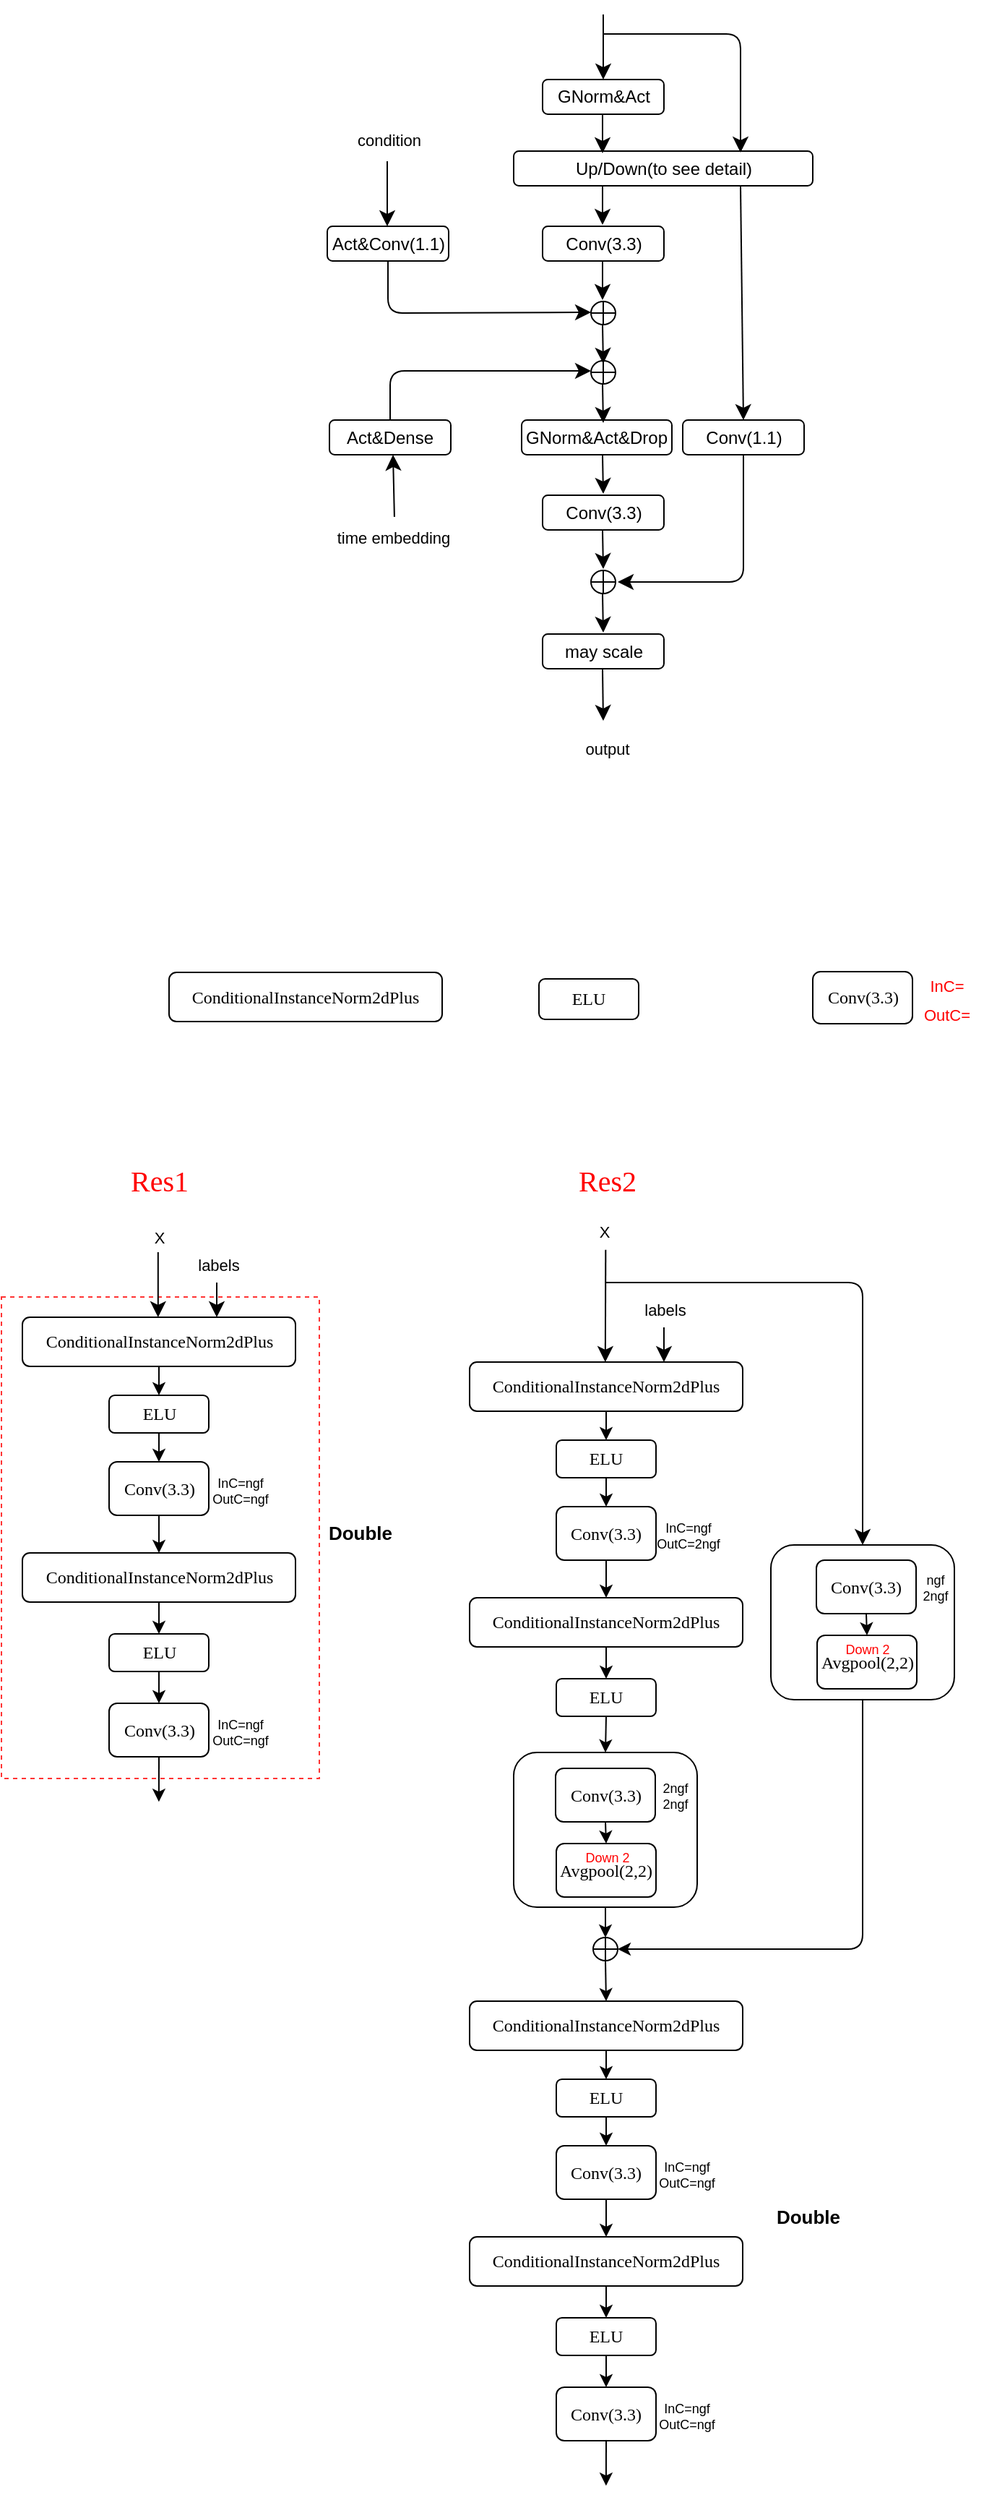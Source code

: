 <mxfile version="24.7.1" type="github">
  <diagram name="第 1 页" id="WY7e-I092N28eT6Ba04r">
    <mxGraphModel dx="1709" dy="1818" grid="0" gridSize="10" guides="1" tooltips="1" connect="1" arrows="1" fold="1" page="0" pageScale="1" pageWidth="827" pageHeight="1169" background="none" math="0" shadow="0">
      <root>
        <mxCell id="0" />
        <mxCell id="1" parent="0" />
        <mxCell id="3fjzQiBei5Zrd4goEmmM-80" value="" style="rounded=1;whiteSpace=wrap;html=1;" vertex="1" parent="1">
          <mxGeometry x="211.5" y="462" width="127" height="107" as="geometry" />
        </mxCell>
        <mxCell id="3fjzQiBei5Zrd4goEmmM-93" value="" style="rounded=0;whiteSpace=wrap;html=1;dashed=1;strokeColor=#FF3333;" vertex="1" parent="1">
          <mxGeometry x="-143" y="147" width="220" height="333" as="geometry" />
        </mxCell>
        <mxCell id="3fjzQiBei5Zrd4goEmmM-1" value="GNorm&amp;amp;Act" style="rounded=1;whiteSpace=wrap;html=1;labelBackgroundColor=none;" vertex="1" parent="1">
          <mxGeometry x="231.5" y="-695" width="84" height="24" as="geometry" />
        </mxCell>
        <mxCell id="3fjzQiBei5Zrd4goEmmM-2" value="" style="endArrow=classic;html=1;rounded=1;fontSize=12;startSize=8;endSize=8;labelBackgroundColor=none;fontColor=default;" edge="1" parent="1">
          <mxGeometry width="50" height="50" relative="1" as="geometry">
            <mxPoint x="273.5" y="-740" as="sourcePoint" />
            <mxPoint x="273.5" y="-695" as="targetPoint" />
          </mxGeometry>
        </mxCell>
        <mxCell id="3fjzQiBei5Zrd4goEmmM-3" value="Up/Down(to see detail)" style="rounded=1;whiteSpace=wrap;html=1;labelBackgroundColor=none;" vertex="1" parent="1">
          <mxGeometry x="211.5" y="-645.5" width="207" height="24" as="geometry" />
        </mxCell>
        <mxCell id="3fjzQiBei5Zrd4goEmmM-4" value="" style="endArrow=classic;html=1;rounded=1;fontSize=12;startSize=8;endSize=8;labelBackgroundColor=none;fontColor=default;" edge="1" parent="1">
          <mxGeometry width="50" height="50" relative="1" as="geometry">
            <mxPoint x="273" y="-671" as="sourcePoint" />
            <mxPoint x="273" y="-644" as="targetPoint" />
          </mxGeometry>
        </mxCell>
        <mxCell id="3fjzQiBei5Zrd4goEmmM-5" value="" style="endArrow=classic;html=1;rounded=1;fontSize=12;startSize=8;endSize=8;labelBackgroundColor=none;fontColor=default;" edge="1" parent="1">
          <mxGeometry width="50" height="50" relative="1" as="geometry">
            <mxPoint x="273.5" y="-726.5" as="sourcePoint" />
            <mxPoint x="368.5" y="-644.5" as="targetPoint" />
            <Array as="points">
              <mxPoint x="368.5" y="-726.5" />
            </Array>
          </mxGeometry>
        </mxCell>
        <mxCell id="3fjzQiBei5Zrd4goEmmM-6" value="Conv(3.3)" style="rounded=1;whiteSpace=wrap;html=1;labelBackgroundColor=none;" vertex="1" parent="1">
          <mxGeometry x="231.5" y="-593.5" width="84" height="24" as="geometry" />
        </mxCell>
        <mxCell id="3fjzQiBei5Zrd4goEmmM-7" value="" style="endArrow=classic;html=1;rounded=1;fontSize=12;startSize=8;endSize=8;labelBackgroundColor=none;fontColor=default;" edge="1" parent="1">
          <mxGeometry width="50" height="50" relative="1" as="geometry">
            <mxPoint x="273" y="-621.5" as="sourcePoint" />
            <mxPoint x="273" y="-594.5" as="targetPoint" />
          </mxGeometry>
        </mxCell>
        <mxCell id="3fjzQiBei5Zrd4goEmmM-8" value="" style="endArrow=classic;html=1;rounded=1;fontSize=12;startSize=8;endSize=8;labelBackgroundColor=none;fontColor=default;" edge="1" parent="1">
          <mxGeometry width="50" height="50" relative="1" as="geometry">
            <mxPoint x="273" y="-569.5" as="sourcePoint" />
            <mxPoint x="273" y="-542.5" as="targetPoint" />
          </mxGeometry>
        </mxCell>
        <mxCell id="3fjzQiBei5Zrd4goEmmM-9" value="" style="shape=orEllipse;perimeter=ellipsePerimeter;whiteSpace=wrap;html=1;backgroundOutline=1;rounded=1;labelBackgroundColor=none;" vertex="1" parent="1">
          <mxGeometry x="265" y="-541.5" width="17" height="16" as="geometry" />
        </mxCell>
        <mxCell id="3fjzQiBei5Zrd4goEmmM-10" value="Act&amp;amp;Dense" style="rounded=1;whiteSpace=wrap;html=1;labelBackgroundColor=none;" vertex="1" parent="1">
          <mxGeometry x="84" y="-459.5" width="84" height="24" as="geometry" />
        </mxCell>
        <mxCell id="3fjzQiBei5Zrd4goEmmM-11" value="" style="endArrow=classic;html=1;rounded=1;fontSize=12;startSize=8;endSize=8;exitX=0.51;exitY=0.097;exitDx=0;exitDy=0;exitPerimeter=0;labelBackgroundColor=none;fontColor=default;" edge="1" parent="1" source="3fjzQiBei5Zrd4goEmmM-12">
          <mxGeometry width="50" height="50" relative="1" as="geometry">
            <mxPoint x="130" y="-391.5" as="sourcePoint" />
            <mxPoint x="128" y="-435.5" as="targetPoint" />
          </mxGeometry>
        </mxCell>
        <mxCell id="3fjzQiBei5Zrd4goEmmM-12" value="&lt;font style=&quot;font-size: 11px;&quot;&gt;time embedding&lt;/font&gt;" style="text;html=1;align=center;verticalAlign=middle;resizable=0;points=[];autosize=1;strokeColor=none;fillColor=none;fontSize=16;rounded=1;labelBackgroundColor=none;" vertex="1" parent="1">
          <mxGeometry x="80" y="-395.5" width="96" height="31" as="geometry" />
        </mxCell>
        <mxCell id="3fjzQiBei5Zrd4goEmmM-13" value="Act&amp;amp;Conv(1.1)" style="rounded=1;whiteSpace=wrap;html=1;labelBackgroundColor=none;" vertex="1" parent="1">
          <mxGeometry x="82.5" y="-593.5" width="84" height="24" as="geometry" />
        </mxCell>
        <mxCell id="3fjzQiBei5Zrd4goEmmM-14" value="" style="endArrow=classic;html=1;rounded=1;fontSize=12;startSize=8;endSize=8;labelBackgroundColor=none;fontColor=default;" edge="1" parent="1">
          <mxGeometry width="50" height="50" relative="1" as="geometry">
            <mxPoint x="124" y="-638.5" as="sourcePoint" />
            <mxPoint x="124" y="-593.5" as="targetPoint" />
          </mxGeometry>
        </mxCell>
        <mxCell id="3fjzQiBei5Zrd4goEmmM-15" value="" style="endArrow=classic;html=1;rounded=1;fontSize=12;startSize=8;endSize=8;exitX=0.5;exitY=1;exitDx=0;exitDy=0;labelBackgroundColor=none;fontColor=default;" edge="1" parent="1" source="3fjzQiBei5Zrd4goEmmM-13">
          <mxGeometry width="50" height="50" relative="1" as="geometry">
            <mxPoint x="115.5" y="-533.5" as="sourcePoint" />
            <mxPoint x="265" y="-534" as="targetPoint" />
            <Array as="points">
              <mxPoint x="124.5" y="-533.5" />
            </Array>
          </mxGeometry>
        </mxCell>
        <mxCell id="3fjzQiBei5Zrd4goEmmM-16" value="&lt;span style=&quot;font-size: 11px;&quot;&gt;condition&lt;/span&gt;" style="text;html=1;align=center;verticalAlign=middle;resizable=0;points=[];autosize=1;strokeColor=none;fillColor=none;fontSize=16;rounded=1;labelBackgroundColor=none;" vertex="1" parent="1">
          <mxGeometry x="93.5" y="-671" width="62" height="31" as="geometry" />
        </mxCell>
        <mxCell id="3fjzQiBei5Zrd4goEmmM-17" value="" style="endArrow=classic;html=1;rounded=1;fontSize=12;startSize=8;endSize=8;labelBackgroundColor=none;fontColor=default;" edge="1" parent="1">
          <mxGeometry width="50" height="50" relative="1" as="geometry">
            <mxPoint x="126" y="-459.5" as="sourcePoint" />
            <mxPoint x="265" y="-493.5" as="targetPoint" />
            <Array as="points">
              <mxPoint x="126" y="-493.5" />
            </Array>
          </mxGeometry>
        </mxCell>
        <mxCell id="3fjzQiBei5Zrd4goEmmM-18" value="" style="shape=orEllipse;perimeter=ellipsePerimeter;whiteSpace=wrap;html=1;backgroundOutline=1;rounded=1;labelBackgroundColor=none;" vertex="1" parent="1">
          <mxGeometry x="265" y="-500.5" width="17" height="16" as="geometry" />
        </mxCell>
        <mxCell id="3fjzQiBei5Zrd4goEmmM-19" value="" style="endArrow=classic;html=1;rounded=1;fontSize=12;startSize=8;endSize=8;labelBackgroundColor=none;fontColor=default;" edge="1" parent="1">
          <mxGeometry width="50" height="50" relative="1" as="geometry">
            <mxPoint x="273" y="-525.5" as="sourcePoint" />
            <mxPoint x="273.5" y="-498.5" as="targetPoint" />
          </mxGeometry>
        </mxCell>
        <mxCell id="3fjzQiBei5Zrd4goEmmM-20" value="GNorm&amp;amp;Act&amp;amp;Drop" style="rounded=1;whiteSpace=wrap;html=1;labelBackgroundColor=none;" vertex="1" parent="1">
          <mxGeometry x="217" y="-459.5" width="104" height="24" as="geometry" />
        </mxCell>
        <mxCell id="3fjzQiBei5Zrd4goEmmM-21" value="" style="endArrow=classic;html=1;rounded=1;fontSize=12;startSize=8;endSize=8;labelBackgroundColor=none;fontColor=default;" edge="1" parent="1">
          <mxGeometry width="50" height="50" relative="1" as="geometry">
            <mxPoint x="273" y="-484.5" as="sourcePoint" />
            <mxPoint x="273.5" y="-457.5" as="targetPoint" />
          </mxGeometry>
        </mxCell>
        <mxCell id="3fjzQiBei5Zrd4goEmmM-22" value="Conv(3.3)" style="rounded=1;whiteSpace=wrap;html=1;labelBackgroundColor=none;" vertex="1" parent="1">
          <mxGeometry x="231.5" y="-407.5" width="84" height="24" as="geometry" />
        </mxCell>
        <mxCell id="3fjzQiBei5Zrd4goEmmM-23" value="" style="endArrow=classic;html=1;rounded=1;fontSize=12;startSize=8;endSize=8;labelBackgroundColor=none;fontColor=default;" edge="1" parent="1">
          <mxGeometry width="50" height="50" relative="1" as="geometry">
            <mxPoint x="273" y="-435.5" as="sourcePoint" />
            <mxPoint x="273.5" y="-408.5" as="targetPoint" />
          </mxGeometry>
        </mxCell>
        <mxCell id="3fjzQiBei5Zrd4goEmmM-24" value="Conv(1.1)" style="rounded=1;whiteSpace=wrap;html=1;labelBackgroundColor=none;" vertex="1" parent="1">
          <mxGeometry x="328.5" y="-459.5" width="84" height="24" as="geometry" />
        </mxCell>
        <mxCell id="3fjzQiBei5Zrd4goEmmM-25" value="" style="endArrow=classic;html=1;rounded=1;fontSize=12;startSize=8;endSize=8;entryX=0.5;entryY=0;entryDx=0;entryDy=0;labelBackgroundColor=none;fontColor=default;" edge="1" parent="1" target="3fjzQiBei5Zrd4goEmmM-24">
          <mxGeometry width="50" height="50" relative="1" as="geometry">
            <mxPoint x="368.5" y="-621.5" as="sourcePoint" />
            <mxPoint x="368.5" y="-563.5" as="targetPoint" />
          </mxGeometry>
        </mxCell>
        <mxCell id="3fjzQiBei5Zrd4goEmmM-26" value="" style="shape=orEllipse;perimeter=ellipsePerimeter;whiteSpace=wrap;html=1;backgroundOutline=1;rounded=1;labelBackgroundColor=none;" vertex="1" parent="1">
          <mxGeometry x="265" y="-355.5" width="17" height="16" as="geometry" />
        </mxCell>
        <mxCell id="3fjzQiBei5Zrd4goEmmM-27" value="" style="endArrow=classic;html=1;rounded=1;fontSize=12;startSize=8;endSize=8;labelBackgroundColor=none;fontColor=default;" edge="1" parent="1">
          <mxGeometry width="50" height="50" relative="1" as="geometry">
            <mxPoint x="273" y="-383.5" as="sourcePoint" />
            <mxPoint x="273.5" y="-356.5" as="targetPoint" />
          </mxGeometry>
        </mxCell>
        <mxCell id="3fjzQiBei5Zrd4goEmmM-28" value="" style="endArrow=classic;html=1;rounded=1;fontSize=12;startSize=8;endSize=8;exitX=0.5;exitY=1;exitDx=0;exitDy=0;labelBackgroundColor=none;fontColor=default;" edge="1" parent="1" source="3fjzQiBei5Zrd4goEmmM-24">
          <mxGeometry width="50" height="50" relative="1" as="geometry">
            <mxPoint x="369" y="-433.5" as="sourcePoint" />
            <mxPoint x="283.5" y="-347.5" as="targetPoint" />
            <Array as="points">
              <mxPoint x="370.5" y="-347.5" />
            </Array>
          </mxGeometry>
        </mxCell>
        <mxCell id="3fjzQiBei5Zrd4goEmmM-29" value="may scale" style="rounded=1;whiteSpace=wrap;html=1;labelBackgroundColor=none;" vertex="1" parent="1">
          <mxGeometry x="231.5" y="-311.5" width="84" height="24" as="geometry" />
        </mxCell>
        <mxCell id="3fjzQiBei5Zrd4goEmmM-30" value="" style="endArrow=classic;html=1;rounded=1;fontSize=12;startSize=8;endSize=8;labelBackgroundColor=none;fontColor=default;" edge="1" parent="1">
          <mxGeometry width="50" height="50" relative="1" as="geometry">
            <mxPoint x="273" y="-339.5" as="sourcePoint" />
            <mxPoint x="273.5" y="-312.5" as="targetPoint" />
          </mxGeometry>
        </mxCell>
        <mxCell id="3fjzQiBei5Zrd4goEmmM-31" value="" style="endArrow=classic;html=1;rounded=1;fontSize=12;startSize=8;endSize=8;labelBackgroundColor=none;fontColor=default;" edge="1" parent="1">
          <mxGeometry width="50" height="50" relative="1" as="geometry">
            <mxPoint x="273" y="-287.5" as="sourcePoint" />
            <mxPoint x="273.5" y="-251.5" as="targetPoint" />
          </mxGeometry>
        </mxCell>
        <mxCell id="3fjzQiBei5Zrd4goEmmM-32" value="&lt;font style=&quot;font-size: 11px;&quot;&gt;output&lt;/font&gt;" style="text;html=1;align=center;verticalAlign=middle;resizable=0;points=[];autosize=1;strokeColor=none;fillColor=none;fontSize=16;rounded=1;labelBackgroundColor=none;" vertex="1" parent="1">
          <mxGeometry x="251" y="-249.5" width="49" height="31" as="geometry" />
        </mxCell>
        <mxCell id="3fjzQiBei5Zrd4goEmmM-47" style="edgeStyle=orthogonalEdgeStyle;rounded=1;orthogonalLoop=1;jettySize=auto;html=1;exitX=0.5;exitY=1;exitDx=0;exitDy=0;entryX=0.5;entryY=0;entryDx=0;entryDy=0;" edge="1" parent="1" source="3fjzQiBei5Zrd4goEmmM-34" target="3fjzQiBei5Zrd4goEmmM-42">
          <mxGeometry relative="1" as="geometry">
            <mxPoint x="-34" y="230" as="targetPoint" />
          </mxGeometry>
        </mxCell>
        <mxCell id="3fjzQiBei5Zrd4goEmmM-34" value="&lt;font face=&quot;Times New Roman&quot;&gt;ConditionalInstanceNorm2dPlus&lt;/font&gt;" style="rounded=1;whiteSpace=wrap;html=1;" vertex="1" parent="1">
          <mxGeometry x="-128.5" y="161" width="189" height="34" as="geometry" />
        </mxCell>
        <mxCell id="3fjzQiBei5Zrd4goEmmM-35" value="&lt;font face=&quot;Times New Roman&quot;&gt;ELU&lt;/font&gt;" style="rounded=1;whiteSpace=wrap;html=1;" vertex="1" parent="1">
          <mxGeometry x="229" y="-73" width="69" height="28" as="geometry" />
        </mxCell>
        <mxCell id="3fjzQiBei5Zrd4goEmmM-36" value="&lt;font face=&quot;Times New Roman&quot;&gt;Conv(3.3)&lt;/font&gt;" style="rounded=1;whiteSpace=wrap;html=1;" vertex="1" parent="1">
          <mxGeometry x="418.5" y="-78" width="69" height="36" as="geometry" />
        </mxCell>
        <mxCell id="3fjzQiBei5Zrd4goEmmM-37" value="&lt;font color=&quot;#ff0000&quot;&gt;&lt;span style=&quot;font-size: 11px;&quot;&gt;InC=&lt;/span&gt;&lt;/font&gt;&lt;div&gt;&lt;font color=&quot;#ff0000&quot;&gt;&lt;span style=&quot;font-size: 11px;&quot;&gt;OutC=&lt;/span&gt;&lt;/font&gt;&lt;/div&gt;" style="text;html=1;align=center;verticalAlign=middle;resizable=0;points=[];autosize=1;strokeColor=none;fillColor=none;fontSize=16;rounded=1;labelBackgroundColor=none;" vertex="1" parent="1">
          <mxGeometry x="486" y="-85.5" width="50" height="50" as="geometry" />
        </mxCell>
        <mxCell id="3fjzQiBei5Zrd4goEmmM-38" value="&lt;font color=&quot;#ff0000&quot; face=&quot;Times New Roman&quot; style=&quot;font-size: 20px;&quot;&gt;Res1&lt;/font&gt;" style="text;html=1;align=center;verticalAlign=middle;resizable=0;points=[];autosize=1;strokeColor=none;fillColor=none;fontSize=16;rounded=1;labelBackgroundColor=none;" vertex="1" parent="1">
          <mxGeometry x="-63" y="48" width="58" height="36" as="geometry" />
        </mxCell>
        <mxCell id="3fjzQiBei5Zrd4goEmmM-58" style="edgeStyle=orthogonalEdgeStyle;rounded=1;orthogonalLoop=1;jettySize=auto;html=1;exitX=0.5;exitY=1;exitDx=0;exitDy=0;entryX=0.5;entryY=0;entryDx=0;entryDy=0;" edge="1" parent="1" source="3fjzQiBei5Zrd4goEmmM-39" target="3fjzQiBei5Zrd4goEmmM-53">
          <mxGeometry relative="1" as="geometry" />
        </mxCell>
        <mxCell id="3fjzQiBei5Zrd4goEmmM-39" value="&lt;font face=&quot;Times New Roman&quot;&gt;Conv(3.3)&lt;/font&gt;" style="rounded=1;whiteSpace=wrap;html=1;" vertex="1" parent="1">
          <mxGeometry x="-68.5" y="261" width="69" height="37" as="geometry" />
        </mxCell>
        <mxCell id="3fjzQiBei5Zrd4goEmmM-40" value="&lt;font style=&quot;font-size: 9px;&quot;&gt;&lt;span style=&quot;font-size: 9px;&quot;&gt;InC=ngf&lt;/span&gt;&lt;/font&gt;&lt;div style=&quot;font-size: 9px;&quot;&gt;&lt;font style=&quot;font-size: 9px;&quot;&gt;&lt;span style=&quot;font-size: 9px;&quot;&gt;OutC=ngf&lt;/span&gt;&lt;/font&gt;&lt;/div&gt;" style="text;html=1;align=center;verticalAlign=middle;resizable=0;points=[];autosize=1;strokeColor=none;fillColor=none;fontSize=9;rounded=1;labelBackgroundColor=none;" vertex="1" parent="1">
          <mxGeometry x="-7" y="263.5" width="57" height="34" as="geometry" />
        </mxCell>
        <mxCell id="3fjzQiBei5Zrd4goEmmM-41" value="&lt;font face=&quot;Times New Roman&quot;&gt;ConditionalInstanceNorm2dPlus&lt;/font&gt;" style="rounded=1;whiteSpace=wrap;html=1;" vertex="1" parent="1">
          <mxGeometry x="-27" y="-77.5" width="189" height="34" as="geometry" />
        </mxCell>
        <mxCell id="3fjzQiBei5Zrd4goEmmM-49" style="edgeStyle=orthogonalEdgeStyle;rounded=1;orthogonalLoop=1;jettySize=auto;html=1;exitX=0.5;exitY=1;exitDx=0;exitDy=0;entryX=0.5;entryY=0;entryDx=0;entryDy=0;" edge="1" parent="1" source="3fjzQiBei5Zrd4goEmmM-42" target="3fjzQiBei5Zrd4goEmmM-39">
          <mxGeometry relative="1" as="geometry" />
        </mxCell>
        <mxCell id="3fjzQiBei5Zrd4goEmmM-42" value="&lt;font face=&quot;Times New Roman&quot;&gt;ELU&lt;/font&gt;" style="rounded=1;whiteSpace=wrap;html=1;" vertex="1" parent="1">
          <mxGeometry x="-68.5" y="215" width="69" height="26" as="geometry" />
        </mxCell>
        <mxCell id="3fjzQiBei5Zrd4goEmmM-43" value="" style="endArrow=classic;html=1;rounded=1;fontSize=12;startSize=8;endSize=8;labelBackgroundColor=none;fontColor=default;" edge="1" parent="1">
          <mxGeometry width="50" height="50" relative="1" as="geometry">
            <mxPoint x="-34.59" y="116" as="sourcePoint" />
            <mxPoint x="-34.59" y="161" as="targetPoint" />
          </mxGeometry>
        </mxCell>
        <mxCell id="3fjzQiBei5Zrd4goEmmM-45" value="&lt;span style=&quot;font-size: 11px;&quot;&gt;labels&lt;/span&gt;" style="text;html=1;align=center;verticalAlign=middle;resizable=0;points=[];autosize=1;strokeColor=none;fillColor=none;fontSize=16;rounded=1;labelBackgroundColor=none;" vertex="1" parent="1">
          <mxGeometry x="-17" y="107" width="47" height="31" as="geometry" />
        </mxCell>
        <mxCell id="3fjzQiBei5Zrd4goEmmM-46" value="&lt;span style=&quot;font-size: 11px;&quot;&gt;X&lt;/span&gt;" style="text;html=1;align=center;verticalAlign=middle;resizable=0;points=[];autosize=1;strokeColor=none;fillColor=none;fontSize=16;rounded=1;labelBackgroundColor=none;" vertex="1" parent="1">
          <mxGeometry x="-46.5" y="88" width="25" height="31" as="geometry" />
        </mxCell>
        <mxCell id="3fjzQiBei5Zrd4goEmmM-51" value="" style="endArrow=classic;html=1;rounded=1;fontSize=12;startSize=8;endSize=8;labelBackgroundColor=none;fontColor=default;" edge="1" parent="1">
          <mxGeometry width="50" height="50" relative="1" as="geometry">
            <mxPoint x="6" y="137" as="sourcePoint" />
            <mxPoint x="6" y="161" as="targetPoint" />
          </mxGeometry>
        </mxCell>
        <mxCell id="3fjzQiBei5Zrd4goEmmM-52" style="edgeStyle=orthogonalEdgeStyle;rounded=1;orthogonalLoop=1;jettySize=auto;html=1;exitX=0.5;exitY=1;exitDx=0;exitDy=0;entryX=0.5;entryY=0;entryDx=0;entryDy=0;" edge="1" parent="1" source="3fjzQiBei5Zrd4goEmmM-53" target="3fjzQiBei5Zrd4goEmmM-54">
          <mxGeometry relative="1" as="geometry">
            <mxPoint x="-34" y="395" as="targetPoint" />
          </mxGeometry>
        </mxCell>
        <mxCell id="3fjzQiBei5Zrd4goEmmM-53" value="&lt;font face=&quot;Times New Roman&quot;&gt;ConditionalInstanceNorm2dPlus&lt;/font&gt;" style="rounded=1;whiteSpace=wrap;html=1;" vertex="1" parent="1">
          <mxGeometry x="-128.5" y="324" width="189" height="34" as="geometry" />
        </mxCell>
        <mxCell id="3fjzQiBei5Zrd4goEmmM-60" style="edgeStyle=orthogonalEdgeStyle;rounded=1;orthogonalLoop=1;jettySize=auto;html=1;exitX=0.5;exitY=1;exitDx=0;exitDy=0;entryX=0.5;entryY=0;entryDx=0;entryDy=0;" edge="1" parent="1" source="3fjzQiBei5Zrd4goEmmM-54" target="3fjzQiBei5Zrd4goEmmM-59">
          <mxGeometry relative="1" as="geometry" />
        </mxCell>
        <mxCell id="3fjzQiBei5Zrd4goEmmM-54" value="&lt;font face=&quot;Times New Roman&quot;&gt;ELU&lt;/font&gt;" style="rounded=1;whiteSpace=wrap;html=1;" vertex="1" parent="1">
          <mxGeometry x="-68.5" y="380" width="69" height="26" as="geometry" />
        </mxCell>
        <mxCell id="3fjzQiBei5Zrd4goEmmM-62" style="edgeStyle=orthogonalEdgeStyle;rounded=1;orthogonalLoop=1;jettySize=auto;html=1;exitX=0.5;exitY=1;exitDx=0;exitDy=0;" edge="1" parent="1" source="3fjzQiBei5Zrd4goEmmM-59">
          <mxGeometry relative="1" as="geometry">
            <mxPoint x="-34.059" y="496.118" as="targetPoint" />
          </mxGeometry>
        </mxCell>
        <mxCell id="3fjzQiBei5Zrd4goEmmM-59" value="&lt;font face=&quot;Times New Roman&quot;&gt;Conv(3.3)&lt;/font&gt;" style="rounded=1;whiteSpace=wrap;html=1;" vertex="1" parent="1">
          <mxGeometry x="-68.5" y="428" width="69" height="37" as="geometry" />
        </mxCell>
        <mxCell id="3fjzQiBei5Zrd4goEmmM-61" value="&lt;font style=&quot;font-size: 9px;&quot;&gt;&lt;span style=&quot;font-size: 9px;&quot;&gt;InC=ngf&lt;/span&gt;&lt;/font&gt;&lt;div style=&quot;font-size: 9px;&quot;&gt;&lt;font style=&quot;font-size: 9px;&quot;&gt;&lt;span style=&quot;font-size: 9px;&quot;&gt;OutC=ngf&lt;/span&gt;&lt;/font&gt;&lt;/div&gt;" style="text;html=1;align=center;verticalAlign=middle;resizable=0;points=[];autosize=1;strokeColor=none;fillColor=none;fontSize=9;rounded=1;labelBackgroundColor=none;" vertex="1" parent="1">
          <mxGeometry x="-7" y="431" width="57" height="34" as="geometry" />
        </mxCell>
        <mxCell id="3fjzQiBei5Zrd4goEmmM-63" style="edgeStyle=orthogonalEdgeStyle;rounded=1;orthogonalLoop=1;jettySize=auto;html=1;exitX=0.5;exitY=1;exitDx=0;exitDy=0;entryX=0.5;entryY=0;entryDx=0;entryDy=0;" edge="1" parent="1" source="3fjzQiBei5Zrd4goEmmM-64" target="3fjzQiBei5Zrd4goEmmM-70">
          <mxGeometry relative="1" as="geometry">
            <mxPoint x="275.5" y="261" as="targetPoint" />
          </mxGeometry>
        </mxCell>
        <mxCell id="3fjzQiBei5Zrd4goEmmM-64" value="&lt;font face=&quot;Times New Roman&quot;&gt;ConditionalInstanceNorm2dPlus&lt;/font&gt;" style="rounded=1;whiteSpace=wrap;html=1;" vertex="1" parent="1">
          <mxGeometry x="181" y="192" width="189" height="34" as="geometry" />
        </mxCell>
        <mxCell id="3fjzQiBei5Zrd4goEmmM-65" value="&lt;font color=&quot;#ff0000&quot; face=&quot;Times New Roman&quot; style=&quot;font-size: 20px;&quot;&gt;Res2&lt;/font&gt;" style="text;html=1;align=center;verticalAlign=middle;resizable=0;points=[];autosize=1;strokeColor=none;fillColor=none;fontSize=16;rounded=1;labelBackgroundColor=none;" vertex="1" parent="1">
          <mxGeometry x="246.5" y="48" width="58" height="36" as="geometry" />
        </mxCell>
        <mxCell id="3fjzQiBei5Zrd4goEmmM-66" style="edgeStyle=orthogonalEdgeStyle;rounded=1;orthogonalLoop=1;jettySize=auto;html=1;exitX=0.5;exitY=1;exitDx=0;exitDy=0;entryX=0.5;entryY=0;entryDx=0;entryDy=0;" edge="1" parent="1" source="3fjzQiBei5Zrd4goEmmM-67" target="3fjzQiBei5Zrd4goEmmM-76">
          <mxGeometry relative="1" as="geometry" />
        </mxCell>
        <mxCell id="3fjzQiBei5Zrd4goEmmM-67" value="&lt;font face=&quot;Times New Roman&quot;&gt;Conv(3.3)&lt;/font&gt;" style="rounded=1;whiteSpace=wrap;html=1;" vertex="1" parent="1">
          <mxGeometry x="241" y="292" width="69" height="37" as="geometry" />
        </mxCell>
        <mxCell id="3fjzQiBei5Zrd4goEmmM-68" value="&lt;font style=&quot;font-size: 9px;&quot;&gt;&lt;span style=&quot;font-size: 9px;&quot;&gt;InC=ngf&lt;/span&gt;&lt;/font&gt;&lt;div style=&quot;font-size: 9px;&quot;&gt;&lt;font style=&quot;font-size: 9px;&quot;&gt;&lt;span style=&quot;font-size: 9px;&quot;&gt;OutC=2ngf&lt;/span&gt;&lt;/font&gt;&lt;/div&gt;" style="text;html=1;align=center;verticalAlign=middle;resizable=0;points=[];autosize=1;strokeColor=none;fillColor=none;fontSize=9;rounded=1;labelBackgroundColor=none;" vertex="1" parent="1">
          <mxGeometry x="300.5" y="294.5" width="62" height="34" as="geometry" />
        </mxCell>
        <mxCell id="3fjzQiBei5Zrd4goEmmM-69" style="edgeStyle=orthogonalEdgeStyle;rounded=1;orthogonalLoop=1;jettySize=auto;html=1;exitX=0.5;exitY=1;exitDx=0;exitDy=0;entryX=0.5;entryY=0;entryDx=0;entryDy=0;" edge="1" parent="1" source="3fjzQiBei5Zrd4goEmmM-70" target="3fjzQiBei5Zrd4goEmmM-67">
          <mxGeometry relative="1" as="geometry" />
        </mxCell>
        <mxCell id="3fjzQiBei5Zrd4goEmmM-70" value="&lt;font face=&quot;Times New Roman&quot;&gt;ELU&lt;/font&gt;" style="rounded=1;whiteSpace=wrap;html=1;" vertex="1" parent="1">
          <mxGeometry x="241" y="246" width="69" height="26" as="geometry" />
        </mxCell>
        <mxCell id="3fjzQiBei5Zrd4goEmmM-71" value="" style="endArrow=classic;html=1;rounded=1;fontSize=12;startSize=8;endSize=8;labelBackgroundColor=none;fontColor=default;exitX=0.567;exitY=0.981;exitDx=0;exitDy=0;exitPerimeter=0;" edge="1" parent="1" source="3fjzQiBei5Zrd4goEmmM-73">
          <mxGeometry width="50" height="50" relative="1" as="geometry">
            <mxPoint x="274.91" y="147" as="sourcePoint" />
            <mxPoint x="274.91" y="192" as="targetPoint" />
          </mxGeometry>
        </mxCell>
        <mxCell id="3fjzQiBei5Zrd4goEmmM-72" value="&lt;span style=&quot;font-size: 11px;&quot;&gt;labels&lt;/span&gt;" style="text;html=1;align=center;verticalAlign=middle;resizable=0;points=[];autosize=1;strokeColor=none;fillColor=none;fontSize=16;rounded=1;labelBackgroundColor=none;" vertex="1" parent="1">
          <mxGeometry x="292.5" y="138" width="47" height="31" as="geometry" />
        </mxCell>
        <mxCell id="3fjzQiBei5Zrd4goEmmM-73" value="&lt;span style=&quot;font-size: 11px;&quot;&gt;X&lt;/span&gt;" style="text;html=1;align=center;verticalAlign=middle;resizable=0;points=[];autosize=1;strokeColor=none;fillColor=none;fontSize=16;rounded=1;labelBackgroundColor=none;" vertex="1" parent="1">
          <mxGeometry x="261" y="84" width="25" height="31" as="geometry" />
        </mxCell>
        <mxCell id="3fjzQiBei5Zrd4goEmmM-74" value="" style="endArrow=classic;html=1;rounded=1;fontSize=12;startSize=8;endSize=8;labelBackgroundColor=none;fontColor=default;" edge="1" parent="1">
          <mxGeometry width="50" height="50" relative="1" as="geometry">
            <mxPoint x="315.5" y="168" as="sourcePoint" />
            <mxPoint x="315.5" y="192" as="targetPoint" />
          </mxGeometry>
        </mxCell>
        <mxCell id="3fjzQiBei5Zrd4goEmmM-75" style="edgeStyle=orthogonalEdgeStyle;rounded=1;orthogonalLoop=1;jettySize=auto;html=1;exitX=0.5;exitY=1;exitDx=0;exitDy=0;entryX=0.5;entryY=0;entryDx=0;entryDy=0;" edge="1" parent="1" source="3fjzQiBei5Zrd4goEmmM-76" target="3fjzQiBei5Zrd4goEmmM-78">
          <mxGeometry relative="1" as="geometry">
            <mxPoint x="275.5" y="426" as="targetPoint" />
          </mxGeometry>
        </mxCell>
        <mxCell id="3fjzQiBei5Zrd4goEmmM-76" value="&lt;font face=&quot;Times New Roman&quot;&gt;ConditionalInstanceNorm2dPlus&lt;/font&gt;" style="rounded=1;whiteSpace=wrap;html=1;" vertex="1" parent="1">
          <mxGeometry x="181" y="355" width="189" height="34" as="geometry" />
        </mxCell>
        <mxCell id="3fjzQiBei5Zrd4goEmmM-77" style="edgeStyle=orthogonalEdgeStyle;rounded=1;orthogonalLoop=1;jettySize=auto;html=1;exitX=0.5;exitY=1;exitDx=0;exitDy=0;entryX=0.5;entryY=0;entryDx=0;entryDy=0;" edge="1" parent="1" source="3fjzQiBei5Zrd4goEmmM-78" target="3fjzQiBei5Zrd4goEmmM-80">
          <mxGeometry relative="1" as="geometry" />
        </mxCell>
        <mxCell id="3fjzQiBei5Zrd4goEmmM-78" value="&lt;font face=&quot;Times New Roman&quot;&gt;ELU&lt;/font&gt;" style="rounded=1;whiteSpace=wrap;html=1;" vertex="1" parent="1">
          <mxGeometry x="241" y="411" width="69" height="26" as="geometry" />
        </mxCell>
        <mxCell id="3fjzQiBei5Zrd4goEmmM-99" style="edgeStyle=orthogonalEdgeStyle;rounded=1;orthogonalLoop=1;jettySize=auto;html=1;exitX=0.5;exitY=1;exitDx=0;exitDy=0;entryX=0.5;entryY=0;entryDx=0;entryDy=0;" edge="1" parent="1" source="3fjzQiBei5Zrd4goEmmM-80" target="3fjzQiBei5Zrd4goEmmM-97">
          <mxGeometry relative="1" as="geometry" />
        </mxCell>
        <mxCell id="3fjzQiBei5Zrd4goEmmM-81" value="&lt;font style=&quot;font-size: 9px;&quot;&gt;&lt;span style=&quot;font-size: 9px;&quot;&gt;2ngf&lt;/span&gt;&lt;/font&gt;&lt;div style=&quot;font-size: 9px;&quot;&gt;&lt;font style=&quot;font-size: 9px;&quot;&gt;&lt;span style=&quot;font-size: 9px;&quot;&gt;2ngf&lt;/span&gt;&lt;/font&gt;&lt;/div&gt;" style="text;html=1;align=center;verticalAlign=middle;resizable=0;points=[];autosize=1;strokeColor=none;fillColor=none;fontSize=9;rounded=1;labelBackgroundColor=none;" vertex="1" parent="1">
          <mxGeometry x="304.5" y="474.5" width="36" height="34" as="geometry" />
        </mxCell>
        <mxCell id="3fjzQiBei5Zrd4goEmmM-88" style="edgeStyle=orthogonalEdgeStyle;rounded=1;orthogonalLoop=1;jettySize=auto;html=1;exitX=0.5;exitY=1;exitDx=0;exitDy=0;entryX=0.5;entryY=0;entryDx=0;entryDy=0;" edge="1" parent="1" source="3fjzQiBei5Zrd4goEmmM-86" target="3fjzQiBei5Zrd4goEmmM-87">
          <mxGeometry relative="1" as="geometry" />
        </mxCell>
        <mxCell id="3fjzQiBei5Zrd4goEmmM-86" value="&lt;font face=&quot;Times New Roman&quot;&gt;Conv(3.3)&lt;/font&gt;" style="rounded=1;whiteSpace=wrap;html=1;" vertex="1" parent="1">
          <mxGeometry x="240.5" y="473" width="69" height="37" as="geometry" />
        </mxCell>
        <mxCell id="3fjzQiBei5Zrd4goEmmM-87" value="&lt;font face=&quot;Times New Roman&quot;&gt;Avgpool(2,2)&lt;/font&gt;" style="rounded=1;whiteSpace=wrap;html=1;" vertex="1" parent="1">
          <mxGeometry x="241" y="525" width="69" height="37" as="geometry" />
        </mxCell>
        <mxCell id="3fjzQiBei5Zrd4goEmmM-91" value="&lt;font color=&quot;#ff0000&quot;&gt;Down 2&lt;/font&gt;" style="text;html=1;align=center;verticalAlign=middle;resizable=0;points=[];autosize=1;strokeColor=none;fillColor=none;fontSize=9;rounded=1;labelBackgroundColor=none;" vertex="1" parent="1">
          <mxGeometry x="251" y="523" width="49" height="23" as="geometry" />
        </mxCell>
        <mxCell id="3fjzQiBei5Zrd4goEmmM-95" value="&lt;font style=&quot;font-size: 13px;&quot;&gt;&lt;b&gt;Double&lt;/b&gt;&lt;/font&gt;" style="text;html=1;align=center;verticalAlign=middle;resizable=0;points=[];autosize=1;strokeColor=none;fillColor=none;fontSize=16;rounded=1;labelBackgroundColor=none;" vertex="1" parent="1">
          <mxGeometry x="74" y="293" width="62" height="31" as="geometry" />
        </mxCell>
        <mxCell id="3fjzQiBei5Zrd4goEmmM-131" style="edgeStyle=elbowEdgeStyle;rounded=1;orthogonalLoop=1;jettySize=auto;html=1;exitX=0.5;exitY=1;exitDx=0;exitDy=0;entryX=0.5;entryY=0;entryDx=0;entryDy=0;" edge="1" parent="1" source="3fjzQiBei5Zrd4goEmmM-97" target="3fjzQiBei5Zrd4goEmmM-114">
          <mxGeometry relative="1" as="geometry" />
        </mxCell>
        <mxCell id="3fjzQiBei5Zrd4goEmmM-97" value="" style="shape=orEllipse;perimeter=ellipsePerimeter;whiteSpace=wrap;html=1;backgroundOutline=1;rounded=1;labelBackgroundColor=none;" vertex="1" parent="1">
          <mxGeometry x="266.5" y="590" width="17" height="16" as="geometry" />
        </mxCell>
        <mxCell id="3fjzQiBei5Zrd4goEmmM-103" value="" style="endArrow=classic;html=1;rounded=1;fontSize=12;startSize=8;endSize=8;labelBackgroundColor=none;fontColor=default;entryX=0.5;entryY=0;entryDx=0;entryDy=0;" edge="1" parent="1" target="3fjzQiBei5Zrd4goEmmM-105">
          <mxGeometry width="50" height="50" relative="1" as="geometry">
            <mxPoint x="275" y="137" as="sourcePoint" />
            <mxPoint x="400" y="260" as="targetPoint" />
            <Array as="points">
              <mxPoint x="453" y="137" />
            </Array>
          </mxGeometry>
        </mxCell>
        <mxCell id="3fjzQiBei5Zrd4goEmmM-111" style="edgeStyle=elbowEdgeStyle;rounded=1;orthogonalLoop=1;jettySize=auto;html=1;exitX=0.5;exitY=1;exitDx=0;exitDy=0;entryX=1;entryY=0.5;entryDx=0;entryDy=0;" edge="1" parent="1" source="3fjzQiBei5Zrd4goEmmM-105" target="3fjzQiBei5Zrd4goEmmM-97">
          <mxGeometry relative="1" as="geometry">
            <Array as="points">
              <mxPoint x="453" y="521" />
            </Array>
          </mxGeometry>
        </mxCell>
        <mxCell id="3fjzQiBei5Zrd4goEmmM-105" value="" style="rounded=1;whiteSpace=wrap;html=1;" vertex="1" parent="1">
          <mxGeometry x="389.5" y="318.5" width="127" height="107" as="geometry" />
        </mxCell>
        <mxCell id="3fjzQiBei5Zrd4goEmmM-106" value="&lt;font style=&quot;font-size: 9px;&quot;&gt;&lt;span style=&quot;font-size: 9px;&quot;&gt;ngf&lt;/span&gt;&lt;/font&gt;&lt;div style=&quot;font-size: 9px;&quot;&gt;&lt;font style=&quot;font-size: 9px;&quot;&gt;&lt;span style=&quot;font-size: 9px;&quot;&gt;2ngf&lt;/span&gt;&lt;/font&gt;&lt;/div&gt;" style="text;html=1;align=center;verticalAlign=middle;resizable=0;points=[];autosize=1;strokeColor=none;fillColor=none;fontSize=9;rounded=1;labelBackgroundColor=none;" vertex="1" parent="1">
          <mxGeometry x="485" y="330.5" width="36" height="34" as="geometry" />
        </mxCell>
        <mxCell id="3fjzQiBei5Zrd4goEmmM-107" style="edgeStyle=orthogonalEdgeStyle;rounded=1;orthogonalLoop=1;jettySize=auto;html=1;exitX=0.5;exitY=1;exitDx=0;exitDy=0;entryX=0.5;entryY=0;entryDx=0;entryDy=0;" edge="1" parent="1" source="3fjzQiBei5Zrd4goEmmM-108" target="3fjzQiBei5Zrd4goEmmM-109">
          <mxGeometry relative="1" as="geometry" />
        </mxCell>
        <mxCell id="3fjzQiBei5Zrd4goEmmM-108" value="&lt;font face=&quot;Times New Roman&quot;&gt;Conv(3.3)&lt;/font&gt;" style="rounded=1;whiteSpace=wrap;html=1;" vertex="1" parent="1">
          <mxGeometry x="421" y="329" width="69" height="37" as="geometry" />
        </mxCell>
        <mxCell id="3fjzQiBei5Zrd4goEmmM-109" value="&lt;font face=&quot;Times New Roman&quot;&gt;Avgpool(2,2)&lt;/font&gt;" style="rounded=1;whiteSpace=wrap;html=1;" vertex="1" parent="1">
          <mxGeometry x="421.5" y="381" width="69" height="37" as="geometry" />
        </mxCell>
        <mxCell id="3fjzQiBei5Zrd4goEmmM-110" value="&lt;font color=&quot;#ff0000&quot;&gt;Down 2&lt;/font&gt;" style="text;html=1;align=center;verticalAlign=middle;resizable=0;points=[];autosize=1;strokeColor=none;fillColor=none;fontSize=9;rounded=1;labelBackgroundColor=none;" vertex="1" parent="1">
          <mxGeometry x="431.5" y="379" width="49" height="23" as="geometry" />
        </mxCell>
        <mxCell id="3fjzQiBei5Zrd4goEmmM-113" style="edgeStyle=orthogonalEdgeStyle;rounded=1;orthogonalLoop=1;jettySize=auto;html=1;exitX=0.5;exitY=1;exitDx=0;exitDy=0;entryX=0.5;entryY=0;entryDx=0;entryDy=0;" edge="1" parent="1" source="3fjzQiBei5Zrd4goEmmM-114" target="3fjzQiBei5Zrd4goEmmM-119">
          <mxGeometry relative="1" as="geometry">
            <mxPoint x="275.5" y="703" as="targetPoint" />
          </mxGeometry>
        </mxCell>
        <mxCell id="3fjzQiBei5Zrd4goEmmM-114" value="&lt;font face=&quot;Times New Roman&quot;&gt;ConditionalInstanceNorm2dPlus&lt;/font&gt;" style="rounded=1;whiteSpace=wrap;html=1;" vertex="1" parent="1">
          <mxGeometry x="181" y="634" width="189" height="34" as="geometry" />
        </mxCell>
        <mxCell id="3fjzQiBei5Zrd4goEmmM-115" style="edgeStyle=orthogonalEdgeStyle;rounded=1;orthogonalLoop=1;jettySize=auto;html=1;exitX=0.5;exitY=1;exitDx=0;exitDy=0;entryX=0.5;entryY=0;entryDx=0;entryDy=0;" edge="1" parent="1" source="3fjzQiBei5Zrd4goEmmM-116" target="3fjzQiBei5Zrd4goEmmM-124">
          <mxGeometry relative="1" as="geometry" />
        </mxCell>
        <mxCell id="3fjzQiBei5Zrd4goEmmM-116" value="&lt;font face=&quot;Times New Roman&quot;&gt;Conv(3.3)&lt;/font&gt;" style="rounded=1;whiteSpace=wrap;html=1;" vertex="1" parent="1">
          <mxGeometry x="241" y="734" width="69" height="37" as="geometry" />
        </mxCell>
        <mxCell id="3fjzQiBei5Zrd4goEmmM-117" value="&lt;font style=&quot;font-size: 9px;&quot;&gt;&lt;span style=&quot;font-size: 9px;&quot;&gt;InC=ngf&lt;/span&gt;&lt;/font&gt;&lt;div style=&quot;font-size: 9px;&quot;&gt;&lt;font style=&quot;font-size: 9px;&quot;&gt;&lt;span style=&quot;font-size: 9px;&quot;&gt;OutC=ngf&lt;/span&gt;&lt;/font&gt;&lt;/div&gt;" style="text;html=1;align=center;verticalAlign=middle;resizable=0;points=[];autosize=1;strokeColor=none;fillColor=none;fontSize=9;rounded=1;labelBackgroundColor=none;" vertex="1" parent="1">
          <mxGeometry x="302.5" y="736.5" width="57" height="34" as="geometry" />
        </mxCell>
        <mxCell id="3fjzQiBei5Zrd4goEmmM-118" style="edgeStyle=orthogonalEdgeStyle;rounded=1;orthogonalLoop=1;jettySize=auto;html=1;exitX=0.5;exitY=1;exitDx=0;exitDy=0;entryX=0.5;entryY=0;entryDx=0;entryDy=0;" edge="1" parent="1" source="3fjzQiBei5Zrd4goEmmM-119" target="3fjzQiBei5Zrd4goEmmM-116">
          <mxGeometry relative="1" as="geometry" />
        </mxCell>
        <mxCell id="3fjzQiBei5Zrd4goEmmM-119" value="&lt;font face=&quot;Times New Roman&quot;&gt;ELU&lt;/font&gt;" style="rounded=1;whiteSpace=wrap;html=1;" vertex="1" parent="1">
          <mxGeometry x="241" y="688" width="69" height="26" as="geometry" />
        </mxCell>
        <mxCell id="3fjzQiBei5Zrd4goEmmM-123" style="edgeStyle=orthogonalEdgeStyle;rounded=1;orthogonalLoop=1;jettySize=auto;html=1;exitX=0.5;exitY=1;exitDx=0;exitDy=0;entryX=0.5;entryY=0;entryDx=0;entryDy=0;" edge="1" parent="1" source="3fjzQiBei5Zrd4goEmmM-124" target="3fjzQiBei5Zrd4goEmmM-126">
          <mxGeometry relative="1" as="geometry">
            <mxPoint x="275.5" y="868" as="targetPoint" />
          </mxGeometry>
        </mxCell>
        <mxCell id="3fjzQiBei5Zrd4goEmmM-124" value="&lt;font face=&quot;Times New Roman&quot;&gt;ConditionalInstanceNorm2dPlus&lt;/font&gt;" style="rounded=1;whiteSpace=wrap;html=1;" vertex="1" parent="1">
          <mxGeometry x="181" y="797" width="189" height="34" as="geometry" />
        </mxCell>
        <mxCell id="3fjzQiBei5Zrd4goEmmM-125" style="edgeStyle=orthogonalEdgeStyle;rounded=1;orthogonalLoop=1;jettySize=auto;html=1;exitX=0.5;exitY=1;exitDx=0;exitDy=0;entryX=0.5;entryY=0;entryDx=0;entryDy=0;" edge="1" parent="1" source="3fjzQiBei5Zrd4goEmmM-126" target="3fjzQiBei5Zrd4goEmmM-128">
          <mxGeometry relative="1" as="geometry" />
        </mxCell>
        <mxCell id="3fjzQiBei5Zrd4goEmmM-126" value="&lt;font face=&quot;Times New Roman&quot;&gt;ELU&lt;/font&gt;" style="rounded=1;whiteSpace=wrap;html=1;" vertex="1" parent="1">
          <mxGeometry x="241" y="853" width="69" height="26" as="geometry" />
        </mxCell>
        <mxCell id="3fjzQiBei5Zrd4goEmmM-127" style="edgeStyle=orthogonalEdgeStyle;rounded=1;orthogonalLoop=1;jettySize=auto;html=1;exitX=0.5;exitY=1;exitDx=0;exitDy=0;" edge="1" parent="1" source="3fjzQiBei5Zrd4goEmmM-128">
          <mxGeometry relative="1" as="geometry">
            <mxPoint x="275.441" y="969.118" as="targetPoint" />
          </mxGeometry>
        </mxCell>
        <mxCell id="3fjzQiBei5Zrd4goEmmM-128" value="&lt;font face=&quot;Times New Roman&quot;&gt;Conv(3.3)&lt;/font&gt;" style="rounded=1;whiteSpace=wrap;html=1;" vertex="1" parent="1">
          <mxGeometry x="241" y="901" width="69" height="37" as="geometry" />
        </mxCell>
        <mxCell id="3fjzQiBei5Zrd4goEmmM-129" value="&lt;font style=&quot;font-size: 9px;&quot;&gt;&lt;span style=&quot;font-size: 9px;&quot;&gt;InC=ngf&lt;/span&gt;&lt;/font&gt;&lt;div style=&quot;font-size: 9px;&quot;&gt;&lt;font style=&quot;font-size: 9px;&quot;&gt;&lt;span style=&quot;font-size: 9px;&quot;&gt;OutC=ngf&lt;/span&gt;&lt;/font&gt;&lt;/div&gt;" style="text;html=1;align=center;verticalAlign=middle;resizable=0;points=[];autosize=1;strokeColor=none;fillColor=none;fontSize=9;rounded=1;labelBackgroundColor=none;" vertex="1" parent="1">
          <mxGeometry x="302.5" y="904" width="57" height="34" as="geometry" />
        </mxCell>
        <mxCell id="3fjzQiBei5Zrd4goEmmM-130" value="&lt;font style=&quot;font-size: 13px;&quot;&gt;&lt;b&gt;Double&lt;/b&gt;&lt;/font&gt;" style="text;html=1;align=center;verticalAlign=middle;resizable=0;points=[];autosize=1;strokeColor=none;fillColor=none;fontSize=16;rounded=1;labelBackgroundColor=none;" vertex="1" parent="1">
          <mxGeometry x="383.5" y="766" width="62" height="31" as="geometry" />
        </mxCell>
      </root>
    </mxGraphModel>
  </diagram>
</mxfile>
